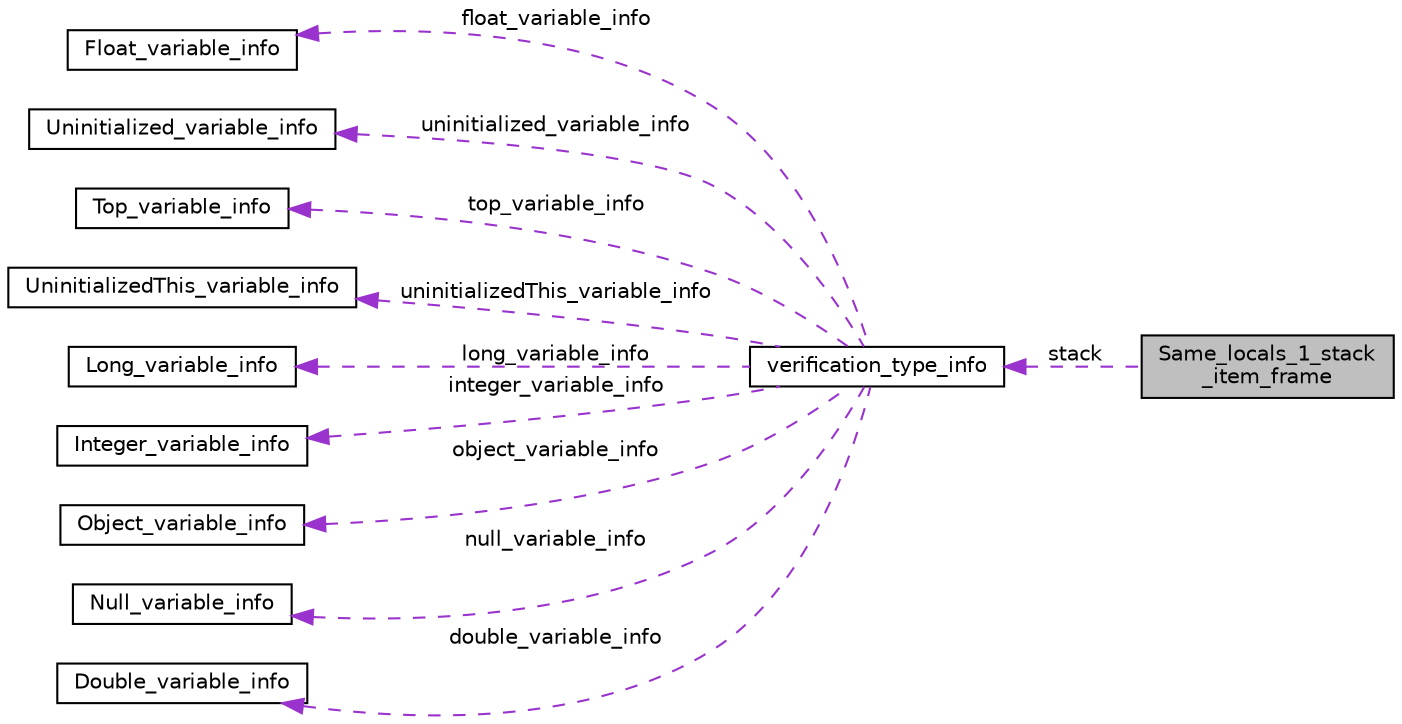 digraph "Same_locals_1_stack_item_frame"
{
  edge [fontname="Helvetica",fontsize="10",labelfontname="Helvetica",labelfontsize="10"];
  node [fontname="Helvetica",fontsize="10",shape=record];
  rankdir="LR";
  Node1 [label="Same_locals_1_stack\l_item_frame",height=0.2,width=0.4,color="black", fillcolor="grey75", style="filled", fontcolor="black"];
  Node2 -> Node1 [dir="back",color="darkorchid3",fontsize="10",style="dashed",label=" stack" ];
  Node2 [label="verification_type_info",height=0.2,width=0.4,color="black", fillcolor="white", style="filled",URL="$structverification__type__info.html"];
  Node3 -> Node2 [dir="back",color="darkorchid3",fontsize="10",style="dashed",label=" float_variable_info" ];
  Node3 [label="Float_variable_info",height=0.2,width=0.4,color="black", fillcolor="white", style="filled",URL="$structFloat__variable__info.html"];
  Node4 -> Node2 [dir="back",color="darkorchid3",fontsize="10",style="dashed",label=" uninitialized_variable_info" ];
  Node4 [label="Uninitialized_variable_info",height=0.2,width=0.4,color="black", fillcolor="white", style="filled",URL="$structUninitialized__variable__info.html"];
  Node5 -> Node2 [dir="back",color="darkorchid3",fontsize="10",style="dashed",label=" top_variable_info" ];
  Node5 [label="Top_variable_info",height=0.2,width=0.4,color="black", fillcolor="white", style="filled",URL="$structTop__variable__info.html"];
  Node6 -> Node2 [dir="back",color="darkorchid3",fontsize="10",style="dashed",label=" uninitializedThis_variable_info" ];
  Node6 [label="UninitializedThis_variable_info",height=0.2,width=0.4,color="black", fillcolor="white", style="filled",URL="$structUninitializedThis__variable__info.html"];
  Node7 -> Node2 [dir="back",color="darkorchid3",fontsize="10",style="dashed",label=" long_variable_info" ];
  Node7 [label="Long_variable_info",height=0.2,width=0.4,color="black", fillcolor="white", style="filled",URL="$structLong__variable__info.html"];
  Node8 -> Node2 [dir="back",color="darkorchid3",fontsize="10",style="dashed",label=" integer_variable_info" ];
  Node8 [label="Integer_variable_info",height=0.2,width=0.4,color="black", fillcolor="white", style="filled",URL="$structInteger__variable__info.html"];
  Node9 -> Node2 [dir="back",color="darkorchid3",fontsize="10",style="dashed",label=" object_variable_info" ];
  Node9 [label="Object_variable_info",height=0.2,width=0.4,color="black", fillcolor="white", style="filled",URL="$structObject__variable__info.html"];
  Node10 -> Node2 [dir="back",color="darkorchid3",fontsize="10",style="dashed",label=" null_variable_info" ];
  Node10 [label="Null_variable_info",height=0.2,width=0.4,color="black", fillcolor="white", style="filled",URL="$structNull__variable__info.html"];
  Node11 -> Node2 [dir="back",color="darkorchid3",fontsize="10",style="dashed",label=" double_variable_info" ];
  Node11 [label="Double_variable_info",height=0.2,width=0.4,color="black", fillcolor="white", style="filled",URL="$structDouble__variable__info.html"];
}
